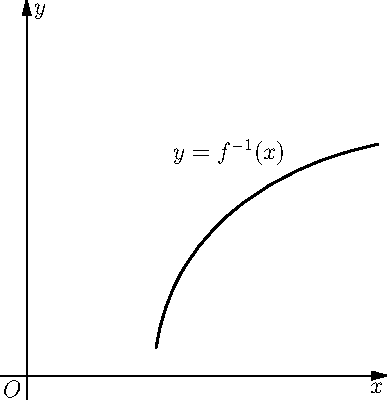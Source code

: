 size(200);
import graph;
import geometry;
path p=(64,14).. controls (65.7853098391,27.3999450372) and (70.2034248903,40.3144351869)
 ..(77,52).. controls (81.9169311834,60.4538340412) and (88.0180378611,68.1530587385)
 ..(95,75).. controls (109.912151129,89.6237720615) and (128.340791551,99.9742102782)
 ..(148,107).. controls (156.159125855,109.915900847) and (164.513024052,112.254992342)
  ..(173,114);
draw(p,linewidth(1));
label("$y=f^{-1}(x)$",(100,110));
label("$O$",(0,0),SW);
xaxis("$x$",Arrow());
ylimits(-5,180);
yaxis(Label("$y$",align=E),Arrow());
